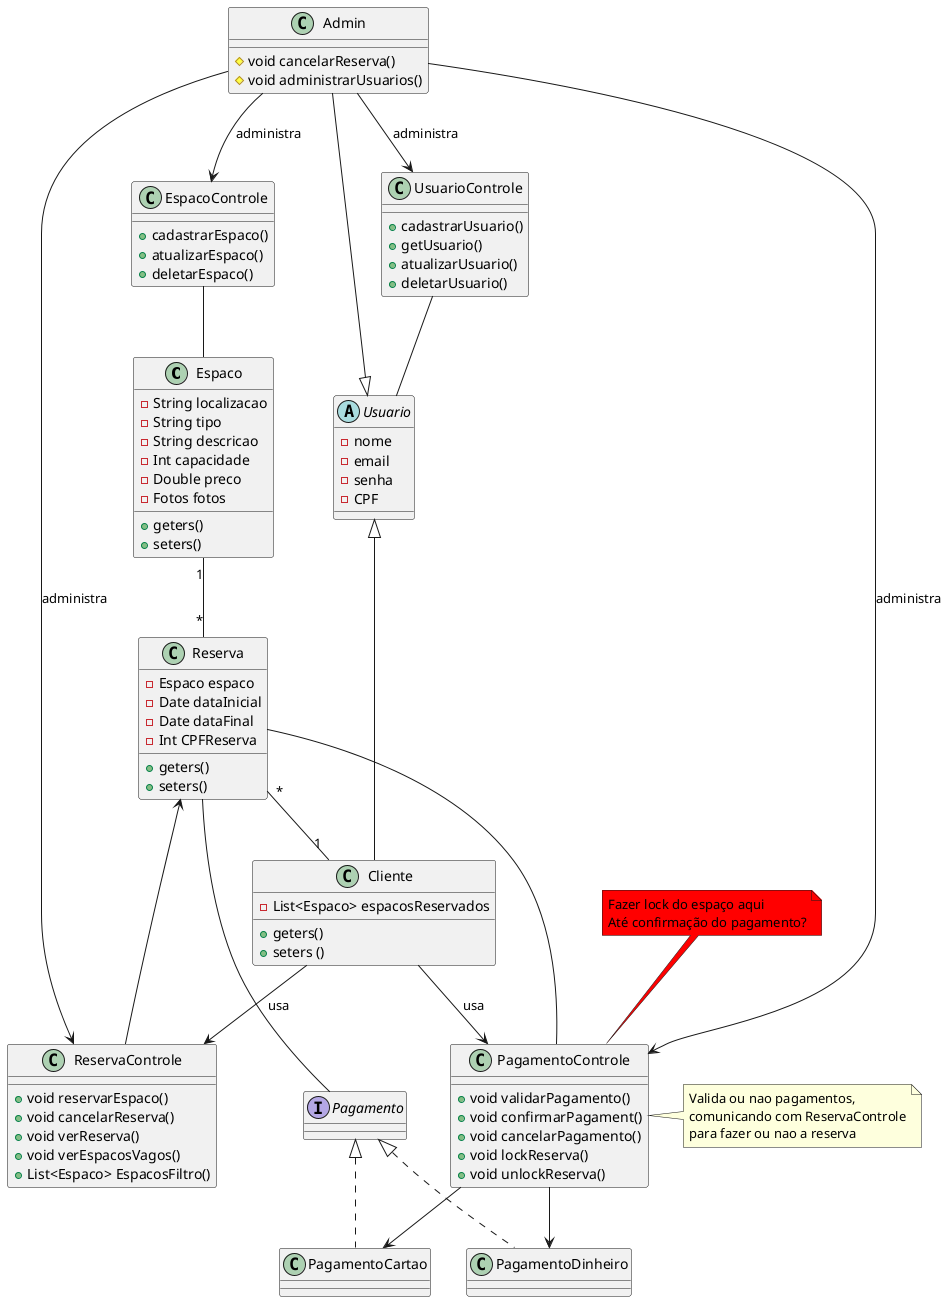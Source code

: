 @startuml diagrama-de-classe

class Espaco {
    - String localizacao
    - String tipo
    - String descricao
    - Int capacidade
    - Double preco
    - Fotos fotos

    + geters()
    + seters()
}

class EspacoControle {
    + cadastrarEspaco()
    + atualizarEspaco()
    + deletarEspaco()

}

class Reserva {
    - Espaco espaco
    - Date dataInicial
    - Date dataFinal
    - Int CPFReserva

    + geters()
    + seters()

}

class ReservaControle {
    + void reservarEspaco()
    + void cancelarReserva()
    + void verReserva()
    + void verEspacosVagos()
    + List<Espaco> EspacosFiltro()
}

interface Pagamento {

}

class PagamentoCartao implements Pagamento{

}

class PagamentoDinheiro implements Pagamento{

}

class PagamentoControle {
    + void validarPagamento()
    + void confirmarPagament()
    + void cancelarPagamento()
    + void lockReserva()
    + void unlockReserva()
}

note top of PagamentoControle #Red
    Fazer lock do espaço aqui
    Até confirmação do pagamento?
end note

note right of PagamentoControle
    Valida ou nao pagamentos,
    comunicando com ReservaControle
    para fazer ou nao a reserva
end note

abstract class Usuario {
    - nome
    - email
    - senha
    - CPF
}

class UsuarioControle {
    + cadastrarUsuario()
    + getUsuario()
    + atualizarUsuario()
    + deletarUsuario()
}

class Cliente extends Usuario{
    - List<Espaco> espacosReservados

    + geters()
    + seters ()
}

class Admin extends Usuario{
    # void cancelarReserva()
    # void administrarUsuarios()
}

EspacoControle -- Espaco
Espaco "1"--"*"Reserva

ReservaControle --> Reserva
Reserva -- PagamentoControle
Reserva "*"--"1" Cliente
Reserva -- Pagamento

UsuarioControle -- Usuario


PagamentoControle --> PagamentoDinheiro
PagamentoControle --> PagamentoCartao

Admin --> EspacoControle :administra
Admin --> ReservaControle :administra
Admin --> PagamentoControle :administra
Admin --> UsuarioControle :administra


Cliente --> PagamentoControle :usa
Cliente --> ReservaControle :usa
@enduml